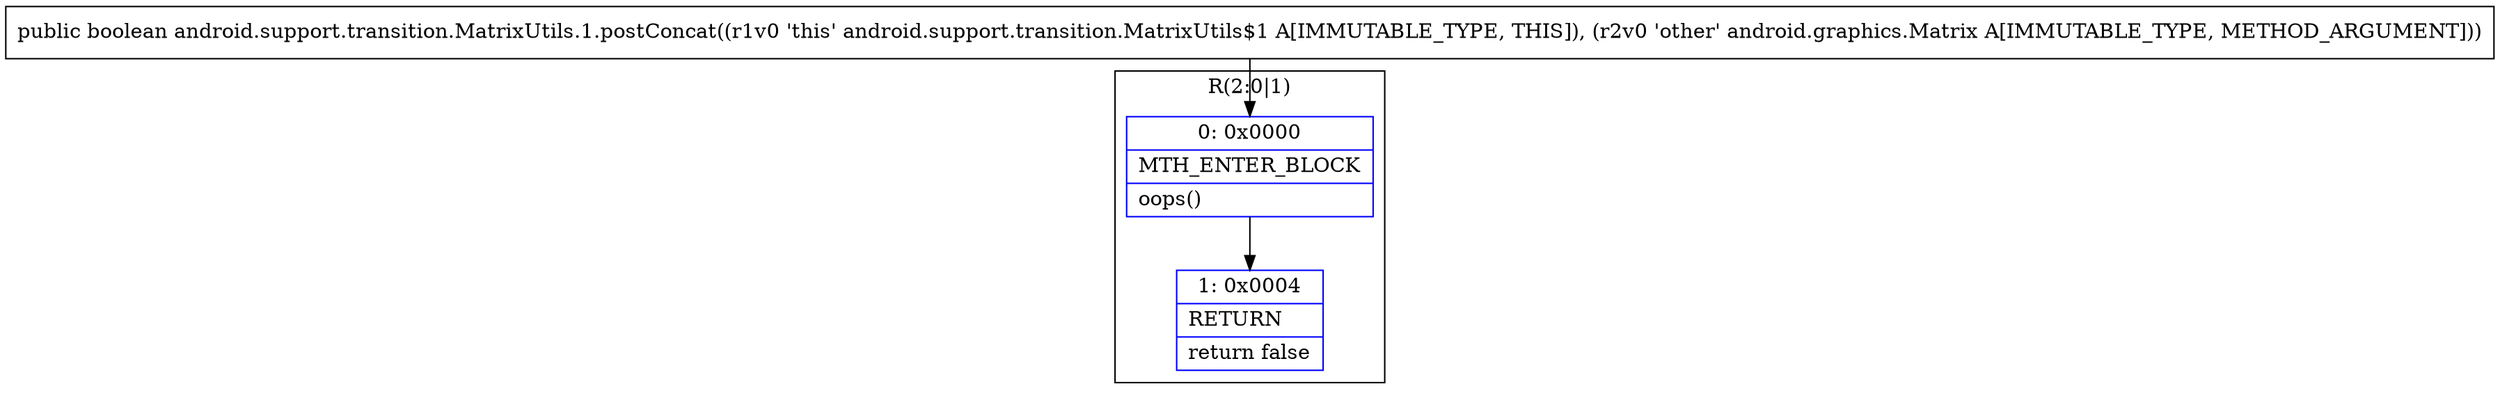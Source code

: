 digraph "CFG forandroid.support.transition.MatrixUtils.1.postConcat(Landroid\/graphics\/Matrix;)Z" {
subgraph cluster_Region_624043017 {
label = "R(2:0|1)";
node [shape=record,color=blue];
Node_0 [shape=record,label="{0\:\ 0x0000|MTH_ENTER_BLOCK\l|oops()\l}"];
Node_1 [shape=record,label="{1\:\ 0x0004|RETURN\l|return false\l}"];
}
MethodNode[shape=record,label="{public boolean android.support.transition.MatrixUtils.1.postConcat((r1v0 'this' android.support.transition.MatrixUtils$1 A[IMMUTABLE_TYPE, THIS]), (r2v0 'other' android.graphics.Matrix A[IMMUTABLE_TYPE, METHOD_ARGUMENT])) }"];
MethodNode -> Node_0;
Node_0 -> Node_1;
}

